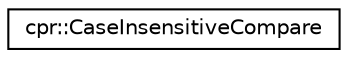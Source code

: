 digraph "Graphical Class Hierarchy"
{
 // LATEX_PDF_SIZE
  edge [fontname="Helvetica",fontsize="10",labelfontname="Helvetica",labelfontsize="10"];
  node [fontname="Helvetica",fontsize="10",shape=record];
  rankdir="LR";
  Node0 [label="cpr::CaseInsensitiveCompare",height=0.2,width=0.4,color="black", fillcolor="white", style="filled",URL="$structcpr_1_1_case_insensitive_compare.html",tooltip=" "];
}
